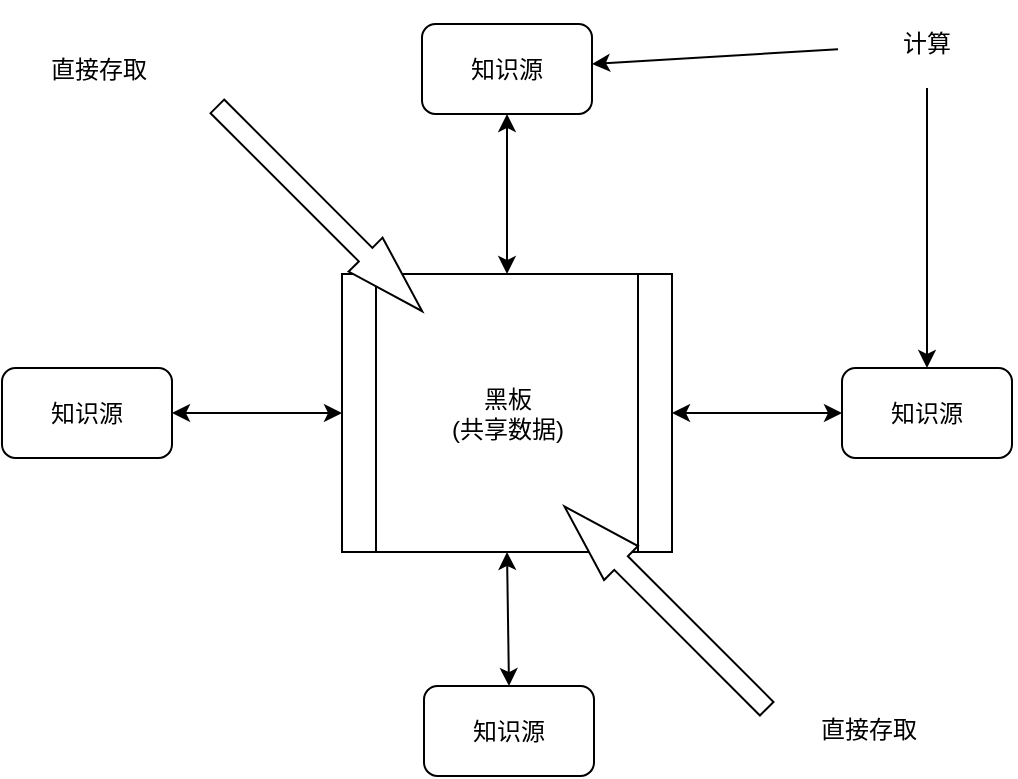 <mxfile version="21.7.4" type="github">
  <diagram name="第 1 页" id="edIoZuRB3zaZxlKi64ll">
    <mxGraphModel dx="1281" dy="1096" grid="0" gridSize="10" guides="1" tooltips="1" connect="1" arrows="1" fold="1" page="1" pageScale="1" pageWidth="1600" pageHeight="1200" math="0" shadow="0">
      <root>
        <mxCell id="0" />
        <mxCell id="1" parent="0" />
        <mxCell id="dxxEzHQLTGvrT1SJUoqG-19" value="黑板&lt;br&gt;(共享数据)" style="shape=process;whiteSpace=wrap;html=1;backgroundOutline=1;" vertex="1" parent="1">
          <mxGeometry x="717" y="511" width="165" height="139" as="geometry" />
        </mxCell>
        <mxCell id="dxxEzHQLTGvrT1SJUoqG-23" value="知识源" style="rounded=1;whiteSpace=wrap;html=1;" vertex="1" parent="1">
          <mxGeometry x="758" y="717" width="85" height="45" as="geometry" />
        </mxCell>
        <mxCell id="dxxEzHQLTGvrT1SJUoqG-24" value="知识源" style="rounded=1;whiteSpace=wrap;html=1;" vertex="1" parent="1">
          <mxGeometry x="757" y="386" width="85" height="45" as="geometry" />
        </mxCell>
        <mxCell id="dxxEzHQLTGvrT1SJUoqG-25" value="知识源" style="rounded=1;whiteSpace=wrap;html=1;" vertex="1" parent="1">
          <mxGeometry x="547" y="558" width="85" height="45" as="geometry" />
        </mxCell>
        <mxCell id="dxxEzHQLTGvrT1SJUoqG-26" value="知识源" style="rounded=1;whiteSpace=wrap;html=1;" vertex="1" parent="1">
          <mxGeometry x="967" y="558" width="85" height="45" as="geometry" />
        </mxCell>
        <mxCell id="dxxEzHQLTGvrT1SJUoqG-27" value="" style="html=1;shadow=0;dashed=0;align=center;verticalAlign=middle;shape=mxgraph.arrows2.arrow;dy=0.6;dx=40;direction=south;notch=0;rotation=-45;" vertex="1" parent="1">
          <mxGeometry x="693.88" y="405.97" width="24" height="144.84" as="geometry" />
        </mxCell>
        <mxCell id="dxxEzHQLTGvrT1SJUoqG-28" value="直接存取" style="text;html=1;strokeColor=none;fillColor=none;align=center;verticalAlign=middle;whiteSpace=wrap;rounded=0;" vertex="1" parent="1">
          <mxGeometry x="551" y="387" width="89" height="44" as="geometry" />
        </mxCell>
        <mxCell id="dxxEzHQLTGvrT1SJUoqG-29" value="" style="html=1;shadow=0;dashed=0;align=center;verticalAlign=middle;shape=mxgraph.arrows2.arrow;dy=0.6;dx=40;direction=south;notch=0;rotation=135;" vertex="1" parent="1">
          <mxGeometry x="866.8" y="606.3" width="24" height="143" as="geometry" />
        </mxCell>
        <mxCell id="dxxEzHQLTGvrT1SJUoqG-30" value="直接存取" style="text;html=1;strokeColor=none;fillColor=none;align=center;verticalAlign=middle;whiteSpace=wrap;rounded=0;" vertex="1" parent="1">
          <mxGeometry x="936" y="717" width="89" height="44" as="geometry" />
        </mxCell>
        <mxCell id="dxxEzHQLTGvrT1SJUoqG-31" value="" style="endArrow=classic;startArrow=classic;html=1;rounded=0;entryX=0.5;entryY=1;entryDx=0;entryDy=0;exitX=0.5;exitY=0;exitDx=0;exitDy=0;" edge="1" parent="1" source="dxxEzHQLTGvrT1SJUoqG-23" target="dxxEzHQLTGvrT1SJUoqG-19">
          <mxGeometry width="50" height="50" relative="1" as="geometry">
            <mxPoint x="397" y="727" as="sourcePoint" />
            <mxPoint x="447" y="677" as="targetPoint" />
          </mxGeometry>
        </mxCell>
        <mxCell id="dxxEzHQLTGvrT1SJUoqG-32" value="" style="endArrow=classic;startArrow=classic;html=1;rounded=0;entryX=0.5;entryY=1;entryDx=0;entryDy=0;" edge="1" parent="1" source="dxxEzHQLTGvrT1SJUoqG-19" target="dxxEzHQLTGvrT1SJUoqG-24">
          <mxGeometry width="50" height="50" relative="1" as="geometry">
            <mxPoint x="407" y="737" as="sourcePoint" />
            <mxPoint x="457" y="687" as="targetPoint" />
          </mxGeometry>
        </mxCell>
        <mxCell id="dxxEzHQLTGvrT1SJUoqG-33" value="" style="endArrow=classic;startArrow=classic;html=1;rounded=0;entryX=0;entryY=0.5;entryDx=0;entryDy=0;exitX=1;exitY=0.5;exitDx=0;exitDy=0;" edge="1" parent="1" source="dxxEzHQLTGvrT1SJUoqG-19" target="dxxEzHQLTGvrT1SJUoqG-26">
          <mxGeometry width="50" height="50" relative="1" as="geometry">
            <mxPoint x="417" y="747" as="sourcePoint" />
            <mxPoint x="467" y="697" as="targetPoint" />
          </mxGeometry>
        </mxCell>
        <mxCell id="dxxEzHQLTGvrT1SJUoqG-34" value="" style="endArrow=classic;startArrow=classic;html=1;rounded=0;entryX=0;entryY=0.5;entryDx=0;entryDy=0;exitX=1;exitY=0.5;exitDx=0;exitDy=0;" edge="1" parent="1" source="dxxEzHQLTGvrT1SJUoqG-25" target="dxxEzHQLTGvrT1SJUoqG-19">
          <mxGeometry width="50" height="50" relative="1" as="geometry">
            <mxPoint x="427" y="757" as="sourcePoint" />
            <mxPoint x="477" y="707" as="targetPoint" />
          </mxGeometry>
        </mxCell>
        <mxCell id="dxxEzHQLTGvrT1SJUoqG-36" value="" style="rounded=0;orthogonalLoop=1;jettySize=auto;html=1;" edge="1" parent="1" source="dxxEzHQLTGvrT1SJUoqG-35" target="dxxEzHQLTGvrT1SJUoqG-24">
          <mxGeometry relative="1" as="geometry" />
        </mxCell>
        <mxCell id="dxxEzHQLTGvrT1SJUoqG-37" style="edgeStyle=orthogonalEdgeStyle;rounded=0;orthogonalLoop=1;jettySize=auto;html=1;exitX=0.5;exitY=1;exitDx=0;exitDy=0;" edge="1" parent="1" source="dxxEzHQLTGvrT1SJUoqG-35" target="dxxEzHQLTGvrT1SJUoqG-26">
          <mxGeometry relative="1" as="geometry" />
        </mxCell>
        <mxCell id="dxxEzHQLTGvrT1SJUoqG-35" value="计算" style="text;html=1;strokeColor=none;fillColor=none;align=center;verticalAlign=middle;whiteSpace=wrap;rounded=0;" vertex="1" parent="1">
          <mxGeometry x="965" y="374" width="89" height="44" as="geometry" />
        </mxCell>
      </root>
    </mxGraphModel>
  </diagram>
</mxfile>
